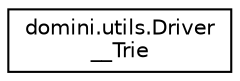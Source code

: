 digraph "Graphical Class Hierarchy"
{
  edge [fontname="Helvetica",fontsize="10",labelfontname="Helvetica",labelfontsize="10"];
  node [fontname="Helvetica",fontsize="10",shape=record];
  rankdir="LR";
  Node0 [label="domini.utils.Driver\l__Trie",height=0.2,width=0.4,color="black", fillcolor="white", style="filled",URL="$classdomini_1_1utils_1_1Driver____Trie.html",tooltip="Driver de Trie. "];
}
